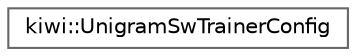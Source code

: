 digraph "Graphical Class Hierarchy"
{
 // LATEX_PDF_SIZE
  bgcolor="transparent";
  edge [fontname=Helvetica,fontsize=10,labelfontname=Helvetica,labelfontsize=10];
  node [fontname=Helvetica,fontsize=10,shape=box,height=0.2,width=0.4];
  rankdir="LR";
  Node0 [id="Node000000",label="kiwi::UnigramSwTrainerConfig",height=0.2,width=0.4,color="grey40", fillcolor="white", style="filled",URL="$structkiwi_1_1UnigramSwTrainerConfig.html",tooltip=" "];
}
